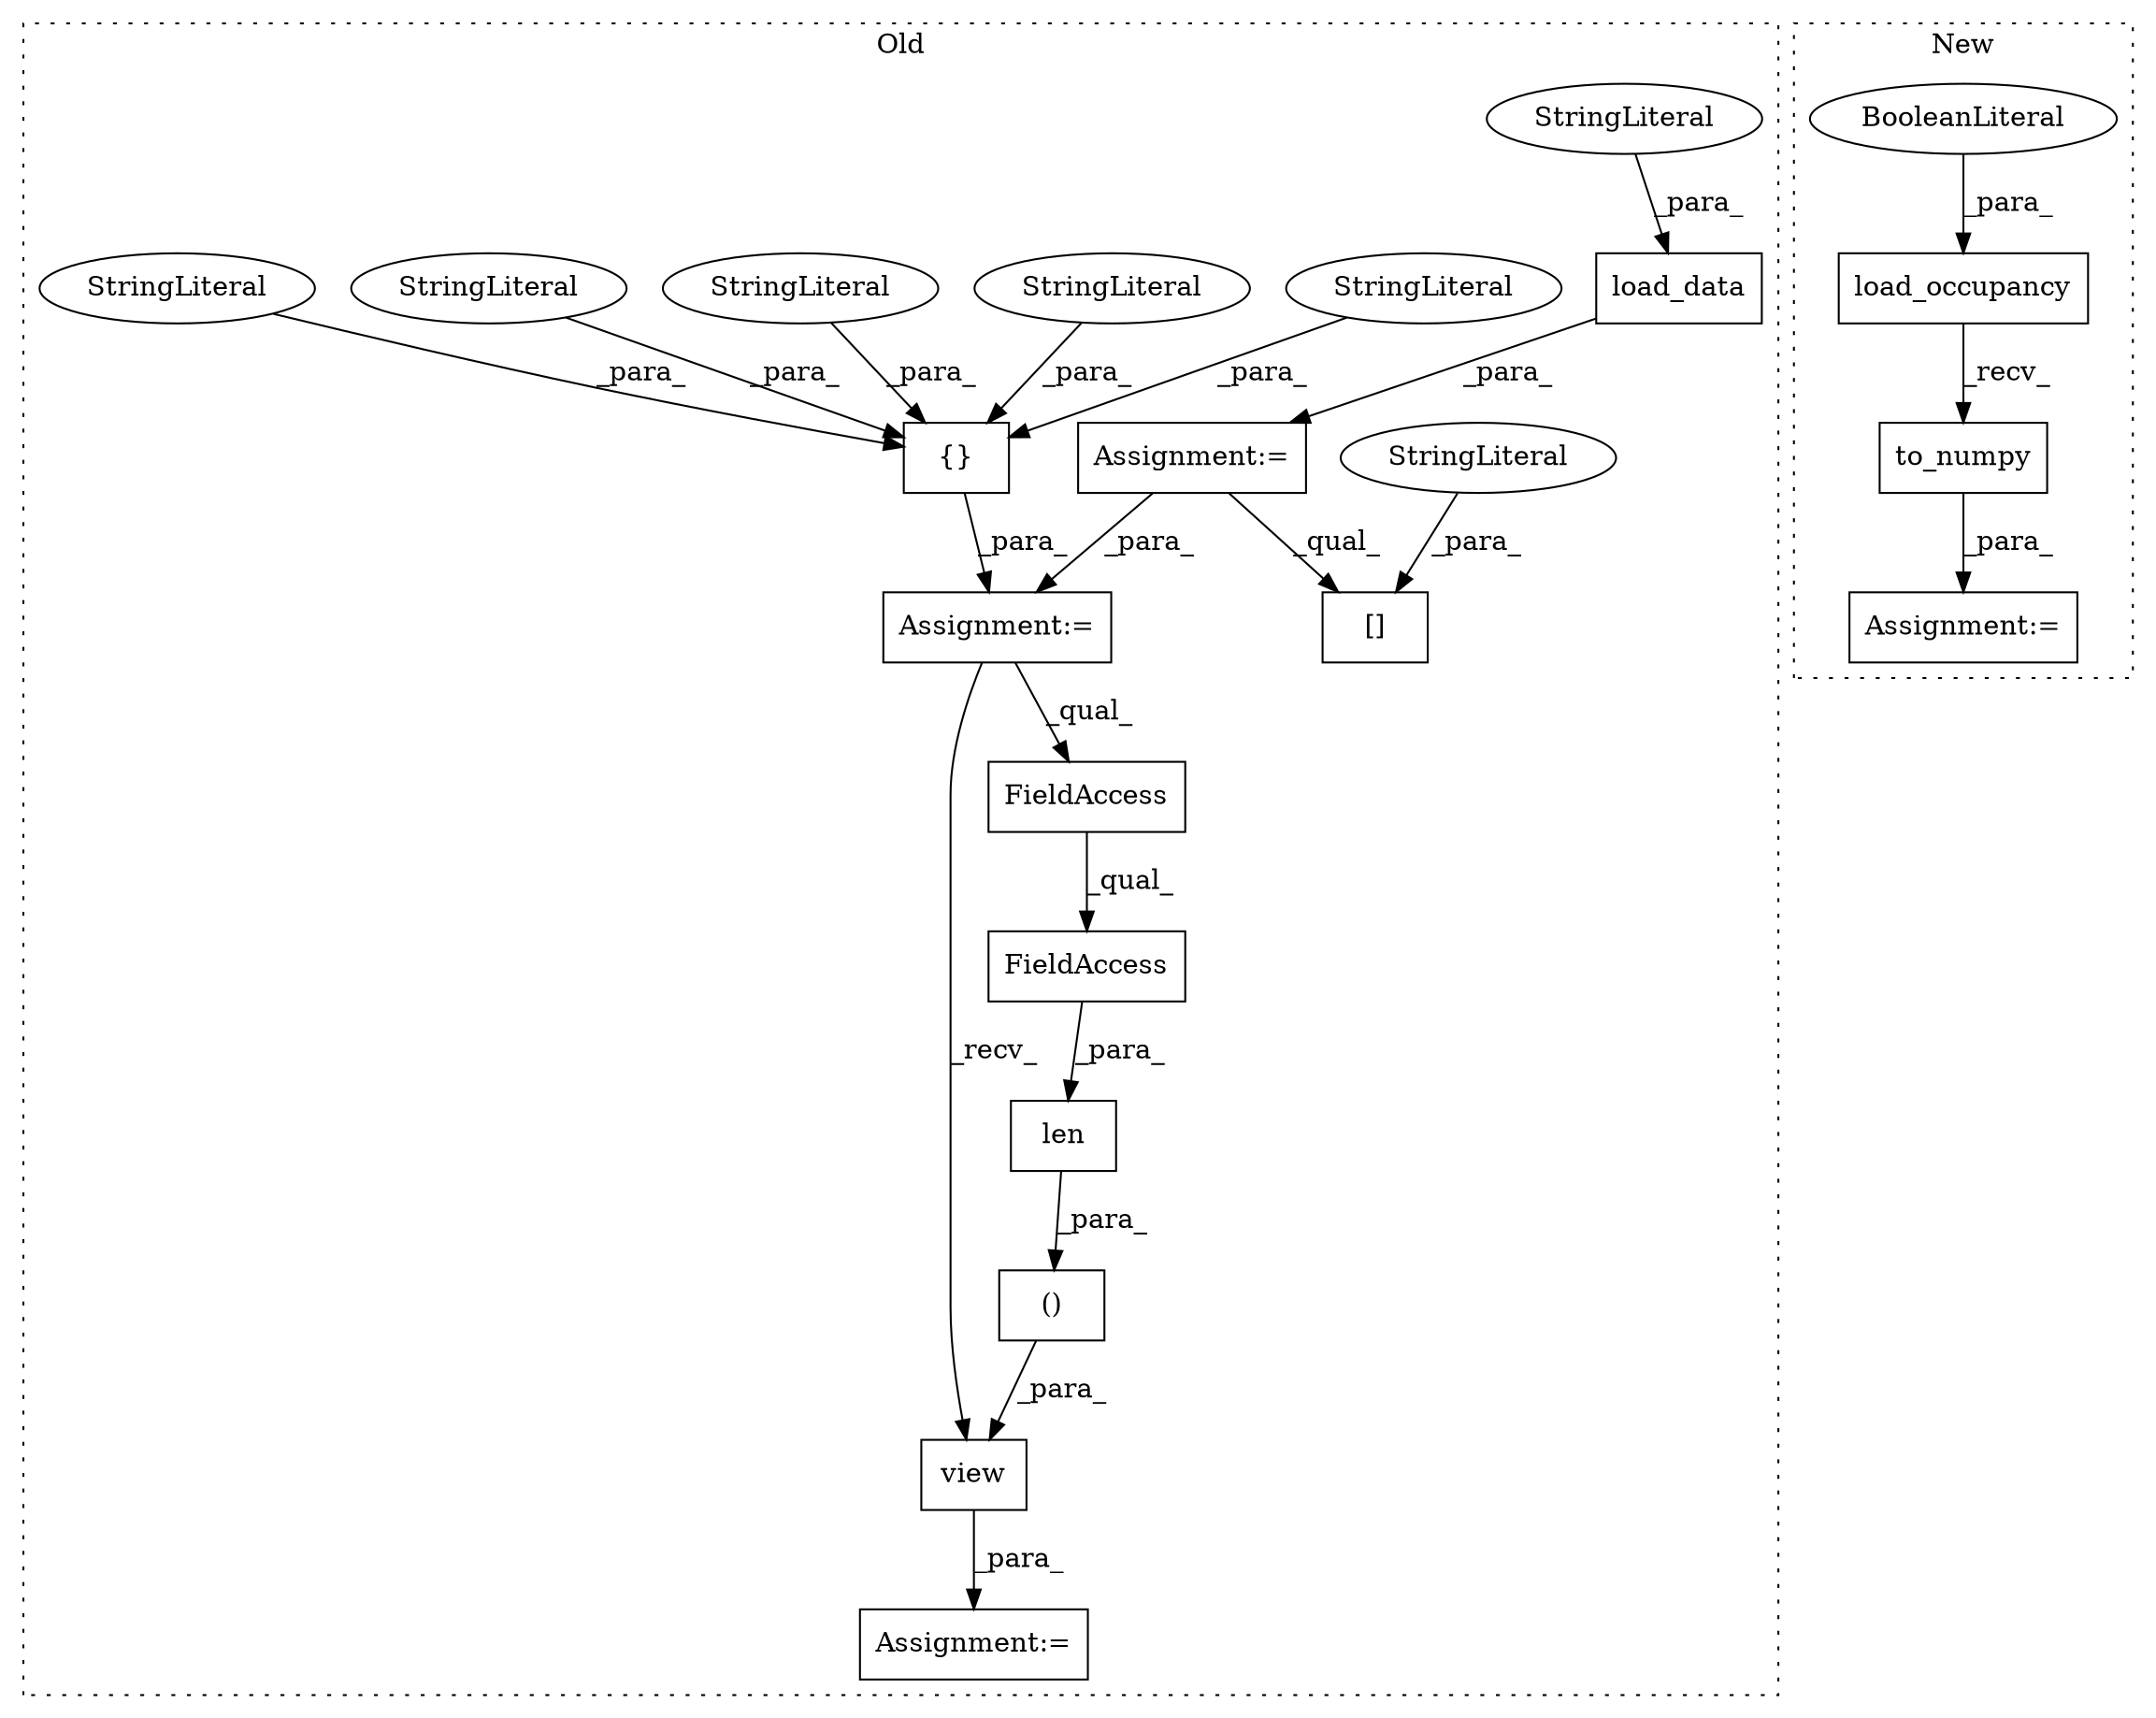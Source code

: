 digraph G {
subgraph cluster0 {
1 [label="{}" a="4" s="2765,2824" l="1,1" shape="box"];
4 [label="StringLiteral" a="45" s="2766" l="13" shape="ellipse"];
5 [label="StringLiteral" a="45" s="2800" l="7" shape="ellipse"];
6 [label="StringLiteral" a="45" s="2814" l="10" shape="ellipse"];
7 [label="StringLiteral" a="45" s="2808" l="5" shape="ellipse"];
8 [label="Assignment:=" a="7" s="2832" l="1" shape="box"];
9 [label="StringLiteral" a="45" s="2780" l="19" shape="ellipse"];
10 [label="()" a="106" s="2879" l="36" shape="box"];
11 [label="view" a="32" s="2869,2915" l="10,2" shape="box"];
12 [label="len" a="32" s="2897,2914" l="4,1" shape="box"];
13 [label="FieldAccess" a="22" s="2901" l="13" shape="box"];
14 [label="FieldAccess" a="22" s="2901" l="7" shape="box"];
15 [label="Assignment:=" a="7" s="2866" l="1" shape="box"];
18 [label="Assignment:=" a="7" s="2710" l="1" shape="box"];
19 [label="[]" a="2" s="2925,2946" l="10,1" shape="box"];
20 [label="StringLiteral" a="45" s="2935" l="11" shape="ellipse"];
21 [label="load_data" a="32" s="2716,2737" l="10,1" shape="box"];
22 [label="StringLiteral" a="45" s="2726" l="11" shape="ellipse"];
label = "Old";
style="dotted";
}
subgraph cluster1 {
2 [label="to_numpy" a="32" s="2379" l="10" shape="box"];
3 [label="Assignment:=" a="7" s="2356" l="2" shape="box"];
16 [label="load_occupancy" a="32" s="2358,2377" l="15,1" shape="box"];
17 [label="BooleanLiteral" a="9" s="2373" l="4" shape="ellipse"];
label = "New";
style="dotted";
}
1 -> 8 [label="_para_"];
2 -> 3 [label="_para_"];
4 -> 1 [label="_para_"];
5 -> 1 [label="_para_"];
6 -> 1 [label="_para_"];
7 -> 1 [label="_para_"];
8 -> 11 [label="_recv_"];
8 -> 14 [label="_qual_"];
9 -> 1 [label="_para_"];
10 -> 11 [label="_para_"];
11 -> 15 [label="_para_"];
12 -> 10 [label="_para_"];
13 -> 12 [label="_para_"];
14 -> 13 [label="_qual_"];
16 -> 2 [label="_recv_"];
17 -> 16 [label="_para_"];
18 -> 8 [label="_para_"];
18 -> 19 [label="_qual_"];
20 -> 19 [label="_para_"];
21 -> 18 [label="_para_"];
22 -> 21 [label="_para_"];
}